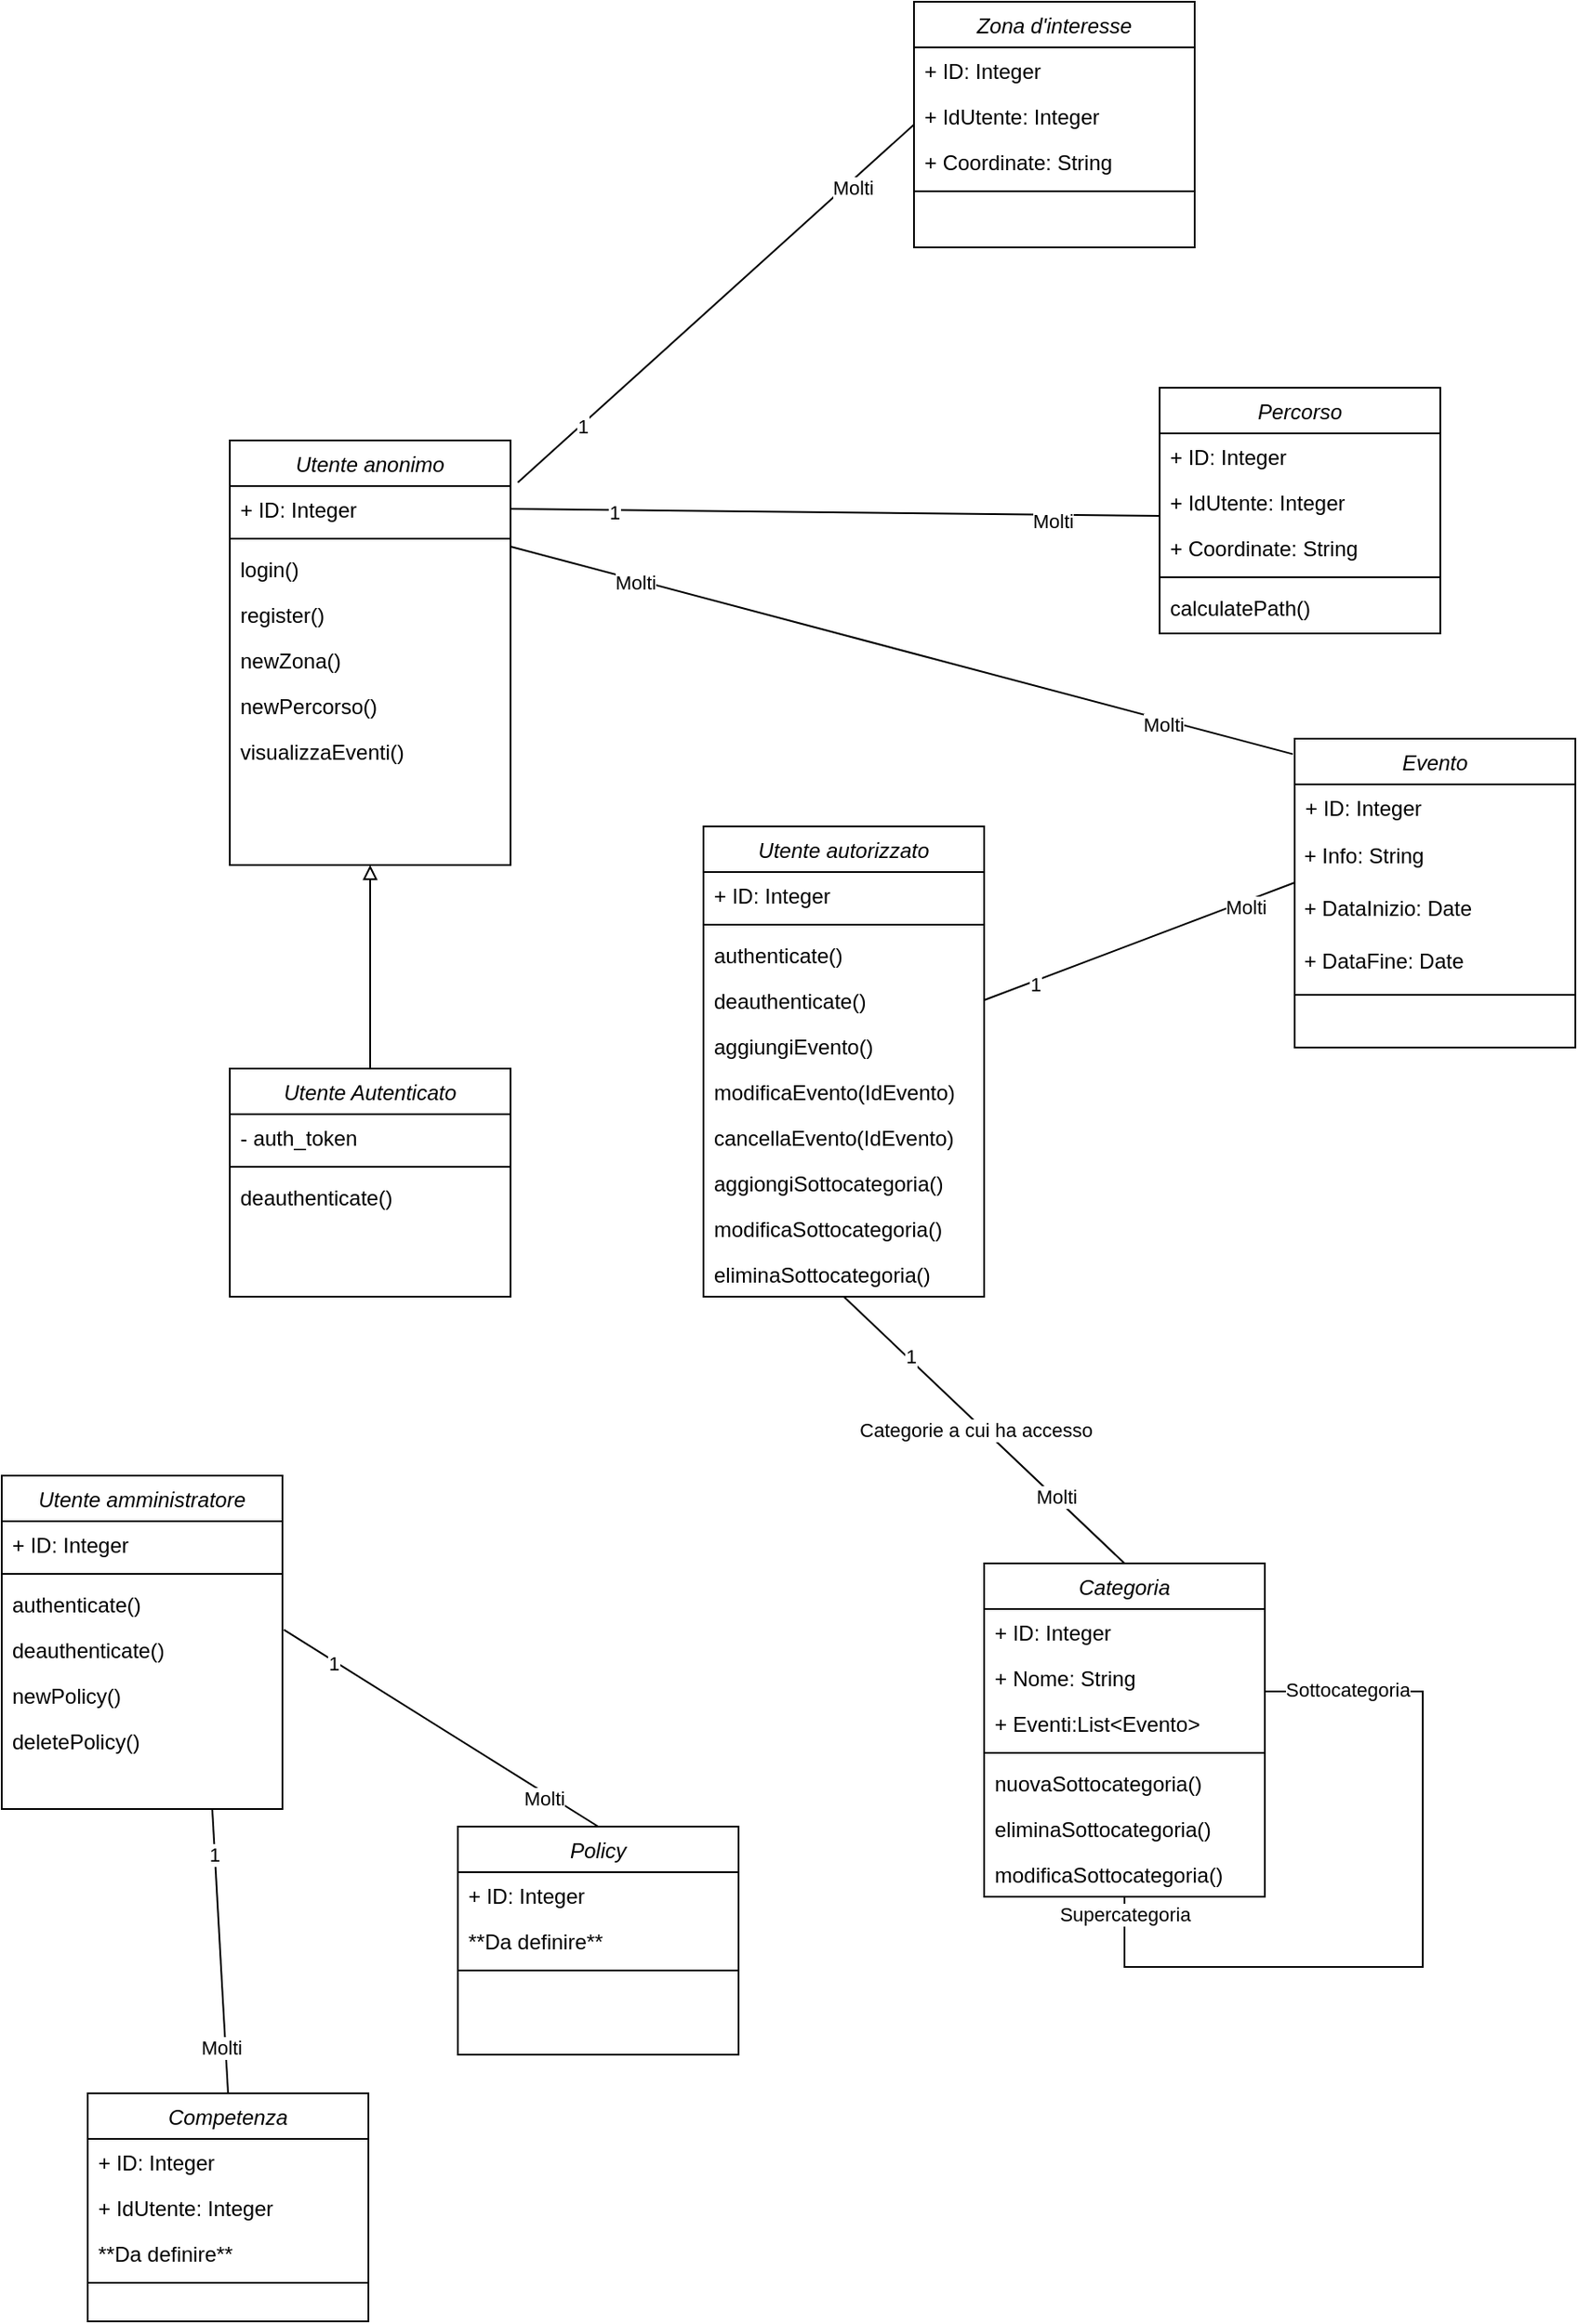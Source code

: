 <?xml version="1.0" encoding="UTF-8"?>
<mxfile version="24.2.5" type="google">
  <diagram id="C5RBs43oDa-KdzZeNtuy" name="Page-1">
    <mxGraphModel dx="1299" dy="1942" grid="1" gridSize="10" guides="1" tooltips="1" connect="1" arrows="1" fold="1" page="1" pageScale="1" pageWidth="827" pageHeight="1169" math="0" shadow="0">
      <root>
        <mxCell id="WIyWlLk6GJQsqaUBKTNV-0" />
        <mxCell id="WIyWlLk6GJQsqaUBKTNV-1" parent="WIyWlLk6GJQsqaUBKTNV-0" />
        <mxCell id="zkfFHV4jXpPFQw0GAbJ--0" value="Utente anonimo" style="swimlane;fontStyle=2;align=center;verticalAlign=top;childLayout=stackLayout;horizontal=1;startSize=26;horizontalStack=0;resizeParent=1;resizeLast=0;collapsible=1;marginBottom=0;rounded=0;shadow=0;strokeWidth=1;" parent="WIyWlLk6GJQsqaUBKTNV-1" vertex="1">
          <mxGeometry x="60" y="60" width="160" height="242" as="geometry">
            <mxRectangle x="220" y="120" width="160" height="26" as="alternateBounds" />
          </mxGeometry>
        </mxCell>
        <mxCell id="zkfFHV4jXpPFQw0GAbJ--1" value="+ ID: Integer" style="text;align=left;verticalAlign=top;spacingLeft=4;spacingRight=4;overflow=hidden;rotatable=0;points=[[0,0.5],[1,0.5]];portConstraint=eastwest;" parent="zkfFHV4jXpPFQw0GAbJ--0" vertex="1">
          <mxGeometry y="26" width="160" height="26" as="geometry" />
        </mxCell>
        <mxCell id="zkfFHV4jXpPFQw0GAbJ--4" value="" style="line;html=1;strokeWidth=1;align=left;verticalAlign=middle;spacingTop=-1;spacingLeft=3;spacingRight=3;rotatable=0;labelPosition=right;points=[];portConstraint=eastwest;" parent="zkfFHV4jXpPFQw0GAbJ--0" vertex="1">
          <mxGeometry y="52" width="160" height="8" as="geometry" />
        </mxCell>
        <mxCell id="zNbjggIn-LUsoocqGlM0-45" value="login()" style="text;align=left;verticalAlign=top;spacingLeft=4;spacingRight=4;overflow=hidden;rotatable=0;points=[[0,0.5],[1,0.5]];portConstraint=eastwest;" vertex="1" parent="zkfFHV4jXpPFQw0GAbJ--0">
          <mxGeometry y="60" width="160" height="26" as="geometry" />
        </mxCell>
        <mxCell id="zNbjggIn-LUsoocqGlM0-46" value="register()" style="text;align=left;verticalAlign=top;spacingLeft=4;spacingRight=4;overflow=hidden;rotatable=0;points=[[0,0.5],[1,0.5]];portConstraint=eastwest;" vertex="1" parent="zkfFHV4jXpPFQw0GAbJ--0">
          <mxGeometry y="86" width="160" height="26" as="geometry" />
        </mxCell>
        <mxCell id="zNbjggIn-LUsoocqGlM0-56" value="newZona()" style="text;align=left;verticalAlign=top;spacingLeft=4;spacingRight=4;overflow=hidden;rotatable=0;points=[[0,0.5],[1,0.5]];portConstraint=eastwest;" vertex="1" parent="zkfFHV4jXpPFQw0GAbJ--0">
          <mxGeometry y="112" width="160" height="26" as="geometry" />
        </mxCell>
        <mxCell id="zNbjggIn-LUsoocqGlM0-57" value="newPercorso()" style="text;align=left;verticalAlign=top;spacingLeft=4;spacingRight=4;overflow=hidden;rotatable=0;points=[[0,0.5],[1,0.5]];portConstraint=eastwest;" vertex="1" parent="zkfFHV4jXpPFQw0GAbJ--0">
          <mxGeometry y="138" width="160" height="26" as="geometry" />
        </mxCell>
        <mxCell id="zNbjggIn-LUsoocqGlM0-58" value="visualizzaEventi()" style="text;align=left;verticalAlign=top;spacingLeft=4;spacingRight=4;overflow=hidden;rotatable=0;points=[[0,0.5],[1,0.5]];portConstraint=eastwest;" vertex="1" parent="zkfFHV4jXpPFQw0GAbJ--0">
          <mxGeometry y="164" width="160" height="26" as="geometry" />
        </mxCell>
        <mxCell id="FFZJWs_gXwAfkZ4UWd3p-1" value="Percorso" style="swimlane;fontStyle=2;align=center;verticalAlign=top;childLayout=stackLayout;horizontal=1;startSize=26;horizontalStack=0;resizeParent=1;resizeLast=0;collapsible=1;marginBottom=0;rounded=0;shadow=0;strokeWidth=1;" parent="WIyWlLk6GJQsqaUBKTNV-1" vertex="1">
          <mxGeometry x="590" y="30" width="160" height="140" as="geometry">
            <mxRectangle x="220" y="120" width="160" height="26" as="alternateBounds" />
          </mxGeometry>
        </mxCell>
        <mxCell id="FFZJWs_gXwAfkZ4UWd3p-2" value="+ ID: Integer" style="text;align=left;verticalAlign=top;spacingLeft=4;spacingRight=4;overflow=hidden;rotatable=0;points=[[0,0.5],[1,0.5]];portConstraint=eastwest;" parent="FFZJWs_gXwAfkZ4UWd3p-1" vertex="1">
          <mxGeometry y="26" width="160" height="26" as="geometry" />
        </mxCell>
        <mxCell id="zNbjggIn-LUsoocqGlM0-65" value="+ IdUtente: Integer" style="text;align=left;verticalAlign=top;spacingLeft=4;spacingRight=4;overflow=hidden;rotatable=0;points=[[0,0.5],[1,0.5]];portConstraint=eastwest;" vertex="1" parent="FFZJWs_gXwAfkZ4UWd3p-1">
          <mxGeometry y="52" width="160" height="26" as="geometry" />
        </mxCell>
        <mxCell id="zNbjggIn-LUsoocqGlM0-66" value="+ Coordinate: String" style="text;align=left;verticalAlign=top;spacingLeft=4;spacingRight=4;overflow=hidden;rotatable=0;points=[[0,0.5],[1,0.5]];portConstraint=eastwest;" vertex="1" parent="FFZJWs_gXwAfkZ4UWd3p-1">
          <mxGeometry y="78" width="160" height="26" as="geometry" />
        </mxCell>
        <mxCell id="FFZJWs_gXwAfkZ4UWd3p-3" value="" style="line;html=1;strokeWidth=1;align=left;verticalAlign=middle;spacingTop=-1;spacingLeft=3;spacingRight=3;rotatable=0;labelPosition=right;points=[];portConstraint=eastwest;" parent="FFZJWs_gXwAfkZ4UWd3p-1" vertex="1">
          <mxGeometry y="104" width="160" height="8" as="geometry" />
        </mxCell>
        <mxCell id="zNbjggIn-LUsoocqGlM0-47" value="calculatePath()" style="text;align=left;verticalAlign=top;spacingLeft=4;spacingRight=4;overflow=hidden;rotatable=0;points=[[0,0.5],[1,0.5]];portConstraint=eastwest;" vertex="1" parent="FFZJWs_gXwAfkZ4UWd3p-1">
          <mxGeometry y="112" width="160" height="26" as="geometry" />
        </mxCell>
        <mxCell id="FFZJWs_gXwAfkZ4UWd3p-6" value="Utente Autenticato" style="swimlane;fontStyle=2;align=center;verticalAlign=top;childLayout=stackLayout;horizontal=1;startSize=26;horizontalStack=0;resizeParent=1;resizeLast=0;collapsible=1;marginBottom=0;rounded=0;shadow=0;strokeWidth=1;" parent="WIyWlLk6GJQsqaUBKTNV-1" vertex="1">
          <mxGeometry x="60" y="418" width="160" height="130" as="geometry">
            <mxRectangle x="60" y="310" width="160" height="26" as="alternateBounds" />
          </mxGeometry>
        </mxCell>
        <mxCell id="FFZJWs_gXwAfkZ4UWd3p-7" value="- auth_token" style="text;align=left;verticalAlign=top;spacingLeft=4;spacingRight=4;overflow=hidden;rotatable=0;points=[[0,0.5],[1,0.5]];portConstraint=eastwest;" parent="FFZJWs_gXwAfkZ4UWd3p-6" vertex="1">
          <mxGeometry y="26" width="160" height="26" as="geometry" />
        </mxCell>
        <mxCell id="FFZJWs_gXwAfkZ4UWd3p-8" value="" style="line;html=1;strokeWidth=1;align=left;verticalAlign=middle;spacingTop=-1;spacingLeft=3;spacingRight=3;rotatable=0;labelPosition=right;points=[];portConstraint=eastwest;" parent="FFZJWs_gXwAfkZ4UWd3p-6" vertex="1">
          <mxGeometry y="52" width="160" height="8" as="geometry" />
        </mxCell>
        <mxCell id="FFZJWs_gXwAfkZ4UWd3p-19" value="deauthenticate()" style="text;align=left;verticalAlign=top;spacingLeft=4;spacingRight=4;overflow=hidden;rotatable=0;points=[[0,0.5],[1,0.5]];portConstraint=eastwest;" parent="FFZJWs_gXwAfkZ4UWd3p-6" vertex="1">
          <mxGeometry y="60" width="160" height="26" as="geometry" />
        </mxCell>
        <mxCell id="FFZJWs_gXwAfkZ4UWd3p-9" value="" style="endArrow=block;html=1;rounded=0;exitX=0.5;exitY=0;exitDx=0;exitDy=0;entryX=0.5;entryY=1;entryDx=0;entryDy=0;endFill=0;strokeWidth=1;" parent="WIyWlLk6GJQsqaUBKTNV-1" source="FFZJWs_gXwAfkZ4UWd3p-6" target="zkfFHV4jXpPFQw0GAbJ--0" edge="1">
          <mxGeometry width="50" height="50" relative="1" as="geometry">
            <mxPoint x="240" y="260" as="sourcePoint" />
            <mxPoint x="290" y="210" as="targetPoint" />
          </mxGeometry>
        </mxCell>
        <mxCell id="FFZJWs_gXwAfkZ4UWd3p-39" style="rounded=0;orthogonalLoop=1;jettySize=auto;html=1;exitX=0.5;exitY=1;exitDx=0;exitDy=0;entryX=0.5;entryY=0;entryDx=0;entryDy=0;endArrow=none;endFill=0;" parent="WIyWlLk6GJQsqaUBKTNV-1" source="FFZJWs_gXwAfkZ4UWd3p-11" target="FFZJWs_gXwAfkZ4UWd3p-27" edge="1">
          <mxGeometry relative="1" as="geometry">
            <mxPoint x="510" y="570" as="targetPoint" />
          </mxGeometry>
        </mxCell>
        <mxCell id="FFZJWs_gXwAfkZ4UWd3p-40" value="1" style="edgeLabel;html=1;align=center;verticalAlign=middle;resizable=0;points=[];" parent="FFZJWs_gXwAfkZ4UWd3p-39" vertex="1" connectable="0">
          <mxGeometry x="-0.54" y="1" relative="1" as="geometry">
            <mxPoint y="-1" as="offset" />
          </mxGeometry>
        </mxCell>
        <mxCell id="FFZJWs_gXwAfkZ4UWd3p-43" value="Molti" style="edgeLabel;html=1;align=center;verticalAlign=middle;resizable=0;points=[];" parent="FFZJWs_gXwAfkZ4UWd3p-39" vertex="1" connectable="0">
          <mxGeometry x="0.5" y="1" relative="1" as="geometry">
            <mxPoint as="offset" />
          </mxGeometry>
        </mxCell>
        <mxCell id="FFZJWs_gXwAfkZ4UWd3p-44" value="Categorie a cui ha accesso" style="edgeLabel;html=1;align=center;verticalAlign=middle;resizable=0;points=[];" parent="FFZJWs_gXwAfkZ4UWd3p-39" vertex="1" connectable="0">
          <mxGeometry x="-0.03" y="-4" relative="1" as="geometry">
            <mxPoint y="-1" as="offset" />
          </mxGeometry>
        </mxCell>
        <mxCell id="FFZJWs_gXwAfkZ4UWd3p-11" value="Utente autorizzato" style="swimlane;fontStyle=2;align=center;verticalAlign=top;childLayout=stackLayout;horizontal=1;startSize=26;horizontalStack=0;resizeParent=1;resizeLast=0;collapsible=1;marginBottom=0;rounded=0;shadow=0;strokeWidth=1;" parent="WIyWlLk6GJQsqaUBKTNV-1" vertex="1">
          <mxGeometry x="330" y="280" width="160" height="268" as="geometry">
            <mxRectangle x="220" y="120" width="160" height="26" as="alternateBounds" />
          </mxGeometry>
        </mxCell>
        <mxCell id="FFZJWs_gXwAfkZ4UWd3p-12" value="+ ID: Integer" style="text;align=left;verticalAlign=top;spacingLeft=4;spacingRight=4;overflow=hidden;rotatable=0;points=[[0,0.5],[1,0.5]];portConstraint=eastwest;" parent="FFZJWs_gXwAfkZ4UWd3p-11" vertex="1">
          <mxGeometry y="26" width="160" height="26" as="geometry" />
        </mxCell>
        <mxCell id="FFZJWs_gXwAfkZ4UWd3p-13" value="" style="line;html=1;strokeWidth=1;align=left;verticalAlign=middle;spacingTop=-1;spacingLeft=3;spacingRight=3;rotatable=0;labelPosition=right;points=[];portConstraint=eastwest;" parent="FFZJWs_gXwAfkZ4UWd3p-11" vertex="1">
          <mxGeometry y="52" width="160" height="8" as="geometry" />
        </mxCell>
        <mxCell id="FFZJWs_gXwAfkZ4UWd3p-20" value="authenticate()" style="text;align=left;verticalAlign=top;spacingLeft=4;spacingRight=4;overflow=hidden;rotatable=0;points=[[0,0.5],[1,0.5]];portConstraint=eastwest;" parent="FFZJWs_gXwAfkZ4UWd3p-11" vertex="1">
          <mxGeometry y="60" width="160" height="26" as="geometry" />
        </mxCell>
        <mxCell id="FFZJWs_gXwAfkZ4UWd3p-21" value="deauthenticate()" style="text;align=left;verticalAlign=top;spacingLeft=4;spacingRight=4;overflow=hidden;rotatable=0;points=[[0,0.5],[1,0.5]];portConstraint=eastwest;" parent="FFZJWs_gXwAfkZ4UWd3p-11" vertex="1">
          <mxGeometry y="86" width="160" height="26" as="geometry" />
        </mxCell>
        <mxCell id="FFZJWs_gXwAfkZ4UWd3p-22" value="aggiungiEvento()" style="text;align=left;verticalAlign=top;spacingLeft=4;spacingRight=4;overflow=hidden;rotatable=0;points=[[0,0.5],[1,0.5]];portConstraint=eastwest;" parent="FFZJWs_gXwAfkZ4UWd3p-11" vertex="1">
          <mxGeometry y="112" width="160" height="26" as="geometry" />
        </mxCell>
        <mxCell id="zNbjggIn-LUsoocqGlM0-24" value="modificaEvento(IdEvento)" style="text;align=left;verticalAlign=top;spacingLeft=4;spacingRight=4;overflow=hidden;rotatable=0;points=[[0,0.5],[1,0.5]];portConstraint=eastwest;" vertex="1" parent="FFZJWs_gXwAfkZ4UWd3p-11">
          <mxGeometry y="138" width="160" height="26" as="geometry" />
        </mxCell>
        <mxCell id="zNbjggIn-LUsoocqGlM0-25" value="cancellaEvento(IdEvento)" style="text;align=left;verticalAlign=top;spacingLeft=4;spacingRight=4;overflow=hidden;rotatable=0;points=[[0,0.5],[1,0.5]];portConstraint=eastwest;" vertex="1" parent="FFZJWs_gXwAfkZ4UWd3p-11">
          <mxGeometry y="164" width="160" height="26" as="geometry" />
        </mxCell>
        <mxCell id="zNbjggIn-LUsoocqGlM0-26" value="aggiongiSottocategoria()" style="text;align=left;verticalAlign=top;spacingLeft=4;spacingRight=4;overflow=hidden;rotatable=0;points=[[0,0.5],[1,0.5]];portConstraint=eastwest;" vertex="1" parent="FFZJWs_gXwAfkZ4UWd3p-11">
          <mxGeometry y="190" width="160" height="26" as="geometry" />
        </mxCell>
        <mxCell id="zNbjggIn-LUsoocqGlM0-48" value="modificaSottocategoria()" style="text;align=left;verticalAlign=top;spacingLeft=4;spacingRight=4;overflow=hidden;rotatable=0;points=[[0,0.5],[1,0.5]];portConstraint=eastwest;" vertex="1" parent="FFZJWs_gXwAfkZ4UWd3p-11">
          <mxGeometry y="216" width="160" height="26" as="geometry" />
        </mxCell>
        <mxCell id="zNbjggIn-LUsoocqGlM0-49" value="eliminaSottocategoria()" style="text;align=left;verticalAlign=top;spacingLeft=4;spacingRight=4;overflow=hidden;rotatable=0;points=[[0,0.5],[1,0.5]];portConstraint=eastwest;" vertex="1" parent="FFZJWs_gXwAfkZ4UWd3p-11">
          <mxGeometry y="242" width="160" height="26" as="geometry" />
        </mxCell>
        <mxCell id="FFZJWs_gXwAfkZ4UWd3p-17" value="" style="rounded=0;orthogonalLoop=1;jettySize=auto;html=1;exitX=1;exitY=0.5;exitDx=0;exitDy=0;entryX=0;entryY=0.5;entryDx=0;entryDy=0;endArrow=none;endFill=0;" parent="WIyWlLk6GJQsqaUBKTNV-1" source="zkfFHV4jXpPFQw0GAbJ--1" edge="1">
          <mxGeometry relative="1" as="geometry">
            <mxPoint x="590" y="103.0" as="targetPoint" />
          </mxGeometry>
        </mxCell>
        <mxCell id="FFZJWs_gXwAfkZ4UWd3p-41" value="1" style="edgeLabel;html=1;align=center;verticalAlign=middle;resizable=0;points=[];" parent="FFZJWs_gXwAfkZ4UWd3p-17" vertex="1" connectable="0">
          <mxGeometry x="-0.681" y="-1" relative="1" as="geometry">
            <mxPoint as="offset" />
          </mxGeometry>
        </mxCell>
        <mxCell id="FFZJWs_gXwAfkZ4UWd3p-42" value="Molti" style="edgeLabel;html=1;align=center;verticalAlign=middle;resizable=0;points=[];" parent="FFZJWs_gXwAfkZ4UWd3p-17" vertex="1" connectable="0">
          <mxGeometry x="0.67" y="-3" relative="1" as="geometry">
            <mxPoint as="offset" />
          </mxGeometry>
        </mxCell>
        <mxCell id="FFZJWs_gXwAfkZ4UWd3p-23" value="Evento" style="swimlane;fontStyle=2;align=center;verticalAlign=top;childLayout=stackLayout;horizontal=1;startSize=26;horizontalStack=0;resizeParent=1;resizeLast=0;collapsible=1;marginBottom=0;rounded=0;shadow=0;strokeWidth=1;" parent="WIyWlLk6GJQsqaUBKTNV-1" vertex="1">
          <mxGeometry x="667" y="230" width="160" height="176" as="geometry">
            <mxRectangle x="220" y="120" width="160" height="26" as="alternateBounds" />
          </mxGeometry>
        </mxCell>
        <mxCell id="FFZJWs_gXwAfkZ4UWd3p-24" value="+ ID: Integer" style="text;align=left;verticalAlign=top;spacingLeft=4;spacingRight=4;overflow=hidden;rotatable=0;points=[[0,0.5],[1,0.5]];portConstraint=eastwest;" parent="FFZJWs_gXwAfkZ4UWd3p-23" vertex="1">
          <mxGeometry y="26" width="160" height="26" as="geometry" />
        </mxCell>
        <mxCell id="zNbjggIn-LUsoocqGlM0-15" value="&amp;nbsp;+ Info: String" style="text;html=1;align=left;verticalAlign=middle;whiteSpace=wrap;rounded=0;" vertex="1" parent="FFZJWs_gXwAfkZ4UWd3p-23">
          <mxGeometry y="52" width="160" height="30" as="geometry" />
        </mxCell>
        <mxCell id="zNbjggIn-LUsoocqGlM0-16" value="&amp;nbsp;+ DataInizio: Date" style="text;html=1;align=left;verticalAlign=middle;whiteSpace=wrap;rounded=0;" vertex="1" parent="FFZJWs_gXwAfkZ4UWd3p-23">
          <mxGeometry y="82" width="160" height="30" as="geometry" />
        </mxCell>
        <mxCell id="zNbjggIn-LUsoocqGlM0-17" value="&amp;nbsp;+ DataFine: Date" style="text;html=1;align=left;verticalAlign=middle;whiteSpace=wrap;rounded=0;" vertex="1" parent="FFZJWs_gXwAfkZ4UWd3p-23">
          <mxGeometry y="112" width="160" height="30" as="geometry" />
        </mxCell>
        <mxCell id="FFZJWs_gXwAfkZ4UWd3p-25" value="" style="line;html=1;strokeWidth=1;align=left;verticalAlign=middle;spacingTop=-1;spacingLeft=3;spacingRight=3;rotatable=0;labelPosition=right;points=[];portConstraint=eastwest;" parent="FFZJWs_gXwAfkZ4UWd3p-23" vertex="1">
          <mxGeometry y="142" width="160" height="8" as="geometry" />
        </mxCell>
        <mxCell id="FFZJWs_gXwAfkZ4UWd3p-27" value="Categoria" style="swimlane;fontStyle=2;align=center;verticalAlign=top;childLayout=stackLayout;horizontal=1;startSize=26;horizontalStack=0;resizeParent=1;resizeLast=0;collapsible=1;marginBottom=0;rounded=0;shadow=0;strokeWidth=1;" parent="WIyWlLk6GJQsqaUBKTNV-1" vertex="1">
          <mxGeometry x="490" y="700" width="160" height="190" as="geometry">
            <mxRectangle x="220" y="120" width="160" height="26" as="alternateBounds" />
          </mxGeometry>
        </mxCell>
        <mxCell id="FFZJWs_gXwAfkZ4UWd3p-28" value="+ ID: Integer" style="text;align=left;verticalAlign=top;spacingLeft=4;spacingRight=4;overflow=hidden;rotatable=0;points=[[0,0.5],[1,0.5]];portConstraint=eastwest;" parent="FFZJWs_gXwAfkZ4UWd3p-27" vertex="1">
          <mxGeometry y="26" width="160" height="26" as="geometry" />
        </mxCell>
        <mxCell id="zNbjggIn-LUsoocqGlM0-55" value="+ Nome: String" style="text;align=left;verticalAlign=top;spacingLeft=4;spacingRight=4;overflow=hidden;rotatable=0;points=[[0,0.5],[1,0.5]];portConstraint=eastwest;" vertex="1" parent="FFZJWs_gXwAfkZ4UWd3p-27">
          <mxGeometry y="52" width="160" height="26" as="geometry" />
        </mxCell>
        <mxCell id="zNbjggIn-LUsoocqGlM0-54" value="+ Eventi:List&lt;Evento&gt;" style="text;align=left;verticalAlign=top;spacingLeft=4;spacingRight=4;overflow=hidden;rotatable=0;points=[[0,0.5],[1,0.5]];portConstraint=eastwest;" vertex="1" parent="FFZJWs_gXwAfkZ4UWd3p-27">
          <mxGeometry y="78" width="160" height="26" as="geometry" />
        </mxCell>
        <mxCell id="FFZJWs_gXwAfkZ4UWd3p-29" value="" style="line;html=1;strokeWidth=1;align=left;verticalAlign=middle;spacingTop=-1;spacingLeft=3;spacingRight=3;rotatable=0;labelPosition=right;points=[];portConstraint=eastwest;" parent="FFZJWs_gXwAfkZ4UWd3p-27" vertex="1">
          <mxGeometry y="104" width="160" height="8" as="geometry" />
        </mxCell>
        <mxCell id="FFZJWs_gXwAfkZ4UWd3p-31" style="edgeStyle=orthogonalEdgeStyle;rounded=0;orthogonalLoop=1;jettySize=auto;html=1;exitX=1;exitY=0.5;exitDx=0;exitDy=0;entryX=0.5;entryY=1;entryDx=0;entryDy=0;endArrow=none;endFill=0;" parent="FFZJWs_gXwAfkZ4UWd3p-27" target="FFZJWs_gXwAfkZ4UWd3p-27" edge="1">
          <mxGeometry relative="1" as="geometry">
            <Array as="points">
              <mxPoint x="250" y="73" />
              <mxPoint x="250" y="230" />
              <mxPoint x="80" y="230" />
            </Array>
            <mxPoint x="160" y="73" as="sourcePoint" />
          </mxGeometry>
        </mxCell>
        <mxCell id="FFZJWs_gXwAfkZ4UWd3p-32" value="Sottocategoria" style="edgeLabel;html=1;align=center;verticalAlign=middle;resizable=0;points=[];" parent="FFZJWs_gXwAfkZ4UWd3p-31" vertex="1" connectable="0">
          <mxGeometry x="-0.794" y="1" relative="1" as="geometry">
            <mxPoint as="offset" />
          </mxGeometry>
        </mxCell>
        <mxCell id="FFZJWs_gXwAfkZ4UWd3p-33" value="&lt;div&gt;Supercategoria&lt;/div&gt;" style="edgeLabel;html=1;align=center;verticalAlign=middle;resizable=0;points=[];" parent="FFZJWs_gXwAfkZ4UWd3p-31" vertex="1" connectable="0">
          <mxGeometry x="0.846" y="-4" relative="1" as="geometry">
            <mxPoint x="-4" y="-25" as="offset" />
          </mxGeometry>
        </mxCell>
        <mxCell id="zNbjggIn-LUsoocqGlM0-50" value="nuovaSottocategoria()" style="text;align=left;verticalAlign=top;spacingLeft=4;spacingRight=4;overflow=hidden;rotatable=0;points=[[0,0.5],[1,0.5]];portConstraint=eastwest;" vertex="1" parent="FFZJWs_gXwAfkZ4UWd3p-27">
          <mxGeometry y="112" width="160" height="26" as="geometry" />
        </mxCell>
        <mxCell id="zNbjggIn-LUsoocqGlM0-52" value="eliminaSottocategoria()" style="text;align=left;verticalAlign=top;spacingLeft=4;spacingRight=4;overflow=hidden;rotatable=0;points=[[0,0.5],[1,0.5]];portConstraint=eastwest;" vertex="1" parent="FFZJWs_gXwAfkZ4UWd3p-27">
          <mxGeometry y="138" width="160" height="26" as="geometry" />
        </mxCell>
        <mxCell id="zNbjggIn-LUsoocqGlM0-51" value="modificaSottocategoria()" style="text;align=left;verticalAlign=top;spacingLeft=4;spacingRight=4;overflow=hidden;rotatable=0;points=[[0,0.5],[1,0.5]];portConstraint=eastwest;" vertex="1" parent="FFZJWs_gXwAfkZ4UWd3p-27">
          <mxGeometry y="164" width="160" height="26" as="geometry" />
        </mxCell>
        <mxCell id="zNbjggIn-LUsoocqGlM0-8" value="" style="rounded=0;orthogonalLoop=1;jettySize=auto;html=1;exitX=1;exitY=0.5;exitDx=0;exitDy=0;entryX=0;entryY=1;entryDx=0;entryDy=0;endArrow=none;endFill=0;" edge="1" parent="WIyWlLk6GJQsqaUBKTNV-1" source="FFZJWs_gXwAfkZ4UWd3p-21" target="zNbjggIn-LUsoocqGlM0-15">
          <mxGeometry relative="1" as="geometry">
            <mxPoint x="230" y="109" as="sourcePoint" />
            <mxPoint x="600" y="113" as="targetPoint" />
          </mxGeometry>
        </mxCell>
        <mxCell id="zNbjggIn-LUsoocqGlM0-9" value="1" style="edgeLabel;html=1;align=center;verticalAlign=middle;resizable=0;points=[];" vertex="1" connectable="0" parent="zNbjggIn-LUsoocqGlM0-8">
          <mxGeometry x="-0.681" y="-1" relative="1" as="geometry">
            <mxPoint as="offset" />
          </mxGeometry>
        </mxCell>
        <mxCell id="zNbjggIn-LUsoocqGlM0-10" value="Molti" style="edgeLabel;html=1;align=center;verticalAlign=middle;resizable=0;points=[];" vertex="1" connectable="0" parent="zNbjggIn-LUsoocqGlM0-8">
          <mxGeometry x="0.67" y="-3" relative="1" as="geometry">
            <mxPoint as="offset" />
          </mxGeometry>
        </mxCell>
        <mxCell id="zNbjggIn-LUsoocqGlM0-18" value="Utente amministratore" style="swimlane;fontStyle=2;align=center;verticalAlign=top;childLayout=stackLayout;horizontal=1;startSize=26;horizontalStack=0;resizeParent=1;resizeLast=0;collapsible=1;marginBottom=0;rounded=0;shadow=0;strokeWidth=1;" vertex="1" parent="WIyWlLk6GJQsqaUBKTNV-1">
          <mxGeometry x="-70" y="650" width="160" height="190" as="geometry">
            <mxRectangle x="220" y="120" width="160" height="26" as="alternateBounds" />
          </mxGeometry>
        </mxCell>
        <mxCell id="zNbjggIn-LUsoocqGlM0-19" value="+ ID: Integer" style="text;align=left;verticalAlign=top;spacingLeft=4;spacingRight=4;overflow=hidden;rotatable=0;points=[[0,0.5],[1,0.5]];portConstraint=eastwest;" vertex="1" parent="zNbjggIn-LUsoocqGlM0-18">
          <mxGeometry y="26" width="160" height="26" as="geometry" />
        </mxCell>
        <mxCell id="zNbjggIn-LUsoocqGlM0-20" value="" style="line;html=1;strokeWidth=1;align=left;verticalAlign=middle;spacingTop=-1;spacingLeft=3;spacingRight=3;rotatable=0;labelPosition=right;points=[];portConstraint=eastwest;" vertex="1" parent="zNbjggIn-LUsoocqGlM0-18">
          <mxGeometry y="52" width="160" height="8" as="geometry" />
        </mxCell>
        <mxCell id="zNbjggIn-LUsoocqGlM0-21" value="authenticate()" style="text;align=left;verticalAlign=top;spacingLeft=4;spacingRight=4;overflow=hidden;rotatable=0;points=[[0,0.5],[1,0.5]];portConstraint=eastwest;" vertex="1" parent="zNbjggIn-LUsoocqGlM0-18">
          <mxGeometry y="60" width="160" height="26" as="geometry" />
        </mxCell>
        <mxCell id="zNbjggIn-LUsoocqGlM0-22" value="deauthenticate()" style="text;align=left;verticalAlign=top;spacingLeft=4;spacingRight=4;overflow=hidden;rotatable=0;points=[[0,0.5],[1,0.5]];portConstraint=eastwest;" vertex="1" parent="zNbjggIn-LUsoocqGlM0-18">
          <mxGeometry y="86" width="160" height="26" as="geometry" />
        </mxCell>
        <mxCell id="zNbjggIn-LUsoocqGlM0-36" value="newPolicy()" style="text;align=left;verticalAlign=top;spacingLeft=4;spacingRight=4;overflow=hidden;rotatable=0;points=[[0,0.5],[1,0.5]];portConstraint=eastwest;" vertex="1" parent="zNbjggIn-LUsoocqGlM0-18">
          <mxGeometry y="112" width="160" height="26" as="geometry" />
        </mxCell>
        <mxCell id="zNbjggIn-LUsoocqGlM0-37" value="deletePolicy()" style="text;align=left;verticalAlign=top;spacingLeft=4;spacingRight=4;overflow=hidden;rotatable=0;points=[[0,0.5],[1,0.5]];portConstraint=eastwest;" vertex="1" parent="zNbjggIn-LUsoocqGlM0-18">
          <mxGeometry y="138" width="160" height="26" as="geometry" />
        </mxCell>
        <mxCell id="zNbjggIn-LUsoocqGlM0-28" value="Zona d&#39;interesse" style="swimlane;fontStyle=2;align=center;verticalAlign=top;childLayout=stackLayout;horizontal=1;startSize=26;horizontalStack=0;resizeParent=1;resizeLast=0;collapsible=1;marginBottom=0;rounded=0;shadow=0;strokeWidth=1;" vertex="1" parent="WIyWlLk6GJQsqaUBKTNV-1">
          <mxGeometry x="450" y="-190" width="160" height="140" as="geometry">
            <mxRectangle x="220" y="120" width="160" height="26" as="alternateBounds" />
          </mxGeometry>
        </mxCell>
        <mxCell id="zNbjggIn-LUsoocqGlM0-29" value="+ ID: Integer" style="text;align=left;verticalAlign=top;spacingLeft=4;spacingRight=4;overflow=hidden;rotatable=0;points=[[0,0.5],[1,0.5]];portConstraint=eastwest;" vertex="1" parent="zNbjggIn-LUsoocqGlM0-28">
          <mxGeometry y="26" width="160" height="26" as="geometry" />
        </mxCell>
        <mxCell id="zNbjggIn-LUsoocqGlM0-32" value="+ IdUtente: Integer" style="text;align=left;verticalAlign=top;spacingLeft=4;spacingRight=4;overflow=hidden;rotatable=0;points=[[0,0.5],[1,0.5]];portConstraint=eastwest;" vertex="1" parent="zNbjggIn-LUsoocqGlM0-28">
          <mxGeometry y="52" width="160" height="26" as="geometry" />
        </mxCell>
        <mxCell id="zNbjggIn-LUsoocqGlM0-63" value="+ Coordinate: String" style="text;align=left;verticalAlign=top;spacingLeft=4;spacingRight=4;overflow=hidden;rotatable=0;points=[[0,0.5],[1,0.5]];portConstraint=eastwest;" vertex="1" parent="zNbjggIn-LUsoocqGlM0-28">
          <mxGeometry y="78" width="160" height="26" as="geometry" />
        </mxCell>
        <mxCell id="zNbjggIn-LUsoocqGlM0-30" value="" style="line;html=1;strokeWidth=1;align=left;verticalAlign=middle;spacingTop=-1;spacingLeft=3;spacingRight=3;rotatable=0;labelPosition=right;points=[];portConstraint=eastwest;" vertex="1" parent="zNbjggIn-LUsoocqGlM0-28">
          <mxGeometry y="104" width="160" height="8" as="geometry" />
        </mxCell>
        <mxCell id="zNbjggIn-LUsoocqGlM0-33" value="" style="rounded=0;orthogonalLoop=1;jettySize=auto;html=1;exitX=1.026;exitY=0.099;exitDx=0;exitDy=0;entryX=0;entryY=0.5;entryDx=0;entryDy=0;endArrow=none;endFill=0;exitPerimeter=0;" edge="1" parent="WIyWlLk6GJQsqaUBKTNV-1" source="zkfFHV4jXpPFQw0GAbJ--0" target="zNbjggIn-LUsoocqGlM0-28">
          <mxGeometry relative="1" as="geometry">
            <mxPoint x="230" y="80" as="sourcePoint" />
            <mxPoint x="600" y="84" as="targetPoint" />
          </mxGeometry>
        </mxCell>
        <mxCell id="zNbjggIn-LUsoocqGlM0-34" value="1" style="edgeLabel;html=1;align=center;verticalAlign=middle;resizable=0;points=[];" vertex="1" connectable="0" parent="zNbjggIn-LUsoocqGlM0-33">
          <mxGeometry x="-0.681" y="-1" relative="1" as="geometry">
            <mxPoint as="offset" />
          </mxGeometry>
        </mxCell>
        <mxCell id="zNbjggIn-LUsoocqGlM0-35" value="Molti" style="edgeLabel;html=1;align=center;verticalAlign=middle;resizable=0;points=[];" vertex="1" connectable="0" parent="zNbjggIn-LUsoocqGlM0-33">
          <mxGeometry x="0.67" y="-3" relative="1" as="geometry">
            <mxPoint as="offset" />
          </mxGeometry>
        </mxCell>
        <mxCell id="zNbjggIn-LUsoocqGlM0-38" value="Policy" style="swimlane;fontStyle=2;align=center;verticalAlign=top;childLayout=stackLayout;horizontal=1;startSize=26;horizontalStack=0;resizeParent=1;resizeLast=0;collapsible=1;marginBottom=0;rounded=0;shadow=0;strokeWidth=1;" vertex="1" parent="WIyWlLk6GJQsqaUBKTNV-1">
          <mxGeometry x="190" y="850" width="160" height="130" as="geometry">
            <mxRectangle x="60" y="310" width="160" height="26" as="alternateBounds" />
          </mxGeometry>
        </mxCell>
        <mxCell id="zNbjggIn-LUsoocqGlM0-39" value="+ ID: Integer" style="text;align=left;verticalAlign=top;spacingLeft=4;spacingRight=4;overflow=hidden;rotatable=0;points=[[0,0.5],[1,0.5]];portConstraint=eastwest;" vertex="1" parent="zNbjggIn-LUsoocqGlM0-38">
          <mxGeometry y="26" width="160" height="26" as="geometry" />
        </mxCell>
        <mxCell id="zNbjggIn-LUsoocqGlM0-62" value="**Da definire**" style="text;align=left;verticalAlign=top;spacingLeft=4;spacingRight=4;overflow=hidden;rotatable=0;points=[[0,0.5],[1,0.5]];portConstraint=eastwest;" vertex="1" parent="zNbjggIn-LUsoocqGlM0-38">
          <mxGeometry y="52" width="160" height="26" as="geometry" />
        </mxCell>
        <mxCell id="zNbjggIn-LUsoocqGlM0-40" value="" style="line;html=1;strokeWidth=1;align=left;verticalAlign=middle;spacingTop=-1;spacingLeft=3;spacingRight=3;rotatable=0;labelPosition=right;points=[];portConstraint=eastwest;" vertex="1" parent="zNbjggIn-LUsoocqGlM0-38">
          <mxGeometry y="78" width="160" height="8" as="geometry" />
        </mxCell>
        <mxCell id="zNbjggIn-LUsoocqGlM0-42" value="" style="rounded=0;orthogonalLoop=1;jettySize=auto;html=1;exitX=1.005;exitY=0.07;exitDx=0;exitDy=0;entryX=0.5;entryY=0;entryDx=0;entryDy=0;endArrow=none;endFill=0;exitPerimeter=0;" edge="1" parent="WIyWlLk6GJQsqaUBKTNV-1" source="zNbjggIn-LUsoocqGlM0-22" target="zNbjggIn-LUsoocqGlM0-38">
          <mxGeometry relative="1" as="geometry">
            <mxPoint x="110" y="760" as="sourcePoint" />
            <mxPoint x="480" y="764" as="targetPoint" />
          </mxGeometry>
        </mxCell>
        <mxCell id="zNbjggIn-LUsoocqGlM0-43" value="1" style="edgeLabel;html=1;align=center;verticalAlign=middle;resizable=0;points=[];" vertex="1" connectable="0" parent="zNbjggIn-LUsoocqGlM0-42">
          <mxGeometry x="-0.681" y="-1" relative="1" as="geometry">
            <mxPoint as="offset" />
          </mxGeometry>
        </mxCell>
        <mxCell id="zNbjggIn-LUsoocqGlM0-44" value="Molti" style="edgeLabel;html=1;align=center;verticalAlign=middle;resizable=0;points=[];" vertex="1" connectable="0" parent="zNbjggIn-LUsoocqGlM0-42">
          <mxGeometry x="0.67" y="-3" relative="1" as="geometry">
            <mxPoint as="offset" />
          </mxGeometry>
        </mxCell>
        <mxCell id="zNbjggIn-LUsoocqGlM0-59" value="" style="rounded=0;orthogonalLoop=1;jettySize=auto;html=1;exitX=1;exitY=0.25;exitDx=0;exitDy=0;entryX=-0.006;entryY=0.05;entryDx=0;entryDy=0;endArrow=none;endFill=0;entryPerimeter=0;" edge="1" parent="WIyWlLk6GJQsqaUBKTNV-1" source="zkfFHV4jXpPFQw0GAbJ--0" target="FFZJWs_gXwAfkZ4UWd3p-23">
          <mxGeometry relative="1" as="geometry">
            <mxPoint x="240" y="179" as="sourcePoint" />
            <mxPoint x="610" y="183.0" as="targetPoint" />
          </mxGeometry>
        </mxCell>
        <mxCell id="zNbjggIn-LUsoocqGlM0-60" value="Molti" style="edgeLabel;html=1;align=center;verticalAlign=middle;resizable=0;points=[];" vertex="1" connectable="0" parent="zNbjggIn-LUsoocqGlM0-59">
          <mxGeometry x="-0.681" y="-1" relative="1" as="geometry">
            <mxPoint as="offset" />
          </mxGeometry>
        </mxCell>
        <mxCell id="zNbjggIn-LUsoocqGlM0-61" value="Molti" style="edgeLabel;html=1;align=center;verticalAlign=middle;resizable=0;points=[];" vertex="1" connectable="0" parent="zNbjggIn-LUsoocqGlM0-59">
          <mxGeometry x="0.67" y="-3" relative="1" as="geometry">
            <mxPoint as="offset" />
          </mxGeometry>
        </mxCell>
        <mxCell id="zNbjggIn-LUsoocqGlM0-67" value="Competenza" style="swimlane;fontStyle=2;align=center;verticalAlign=top;childLayout=stackLayout;horizontal=1;startSize=26;horizontalStack=0;resizeParent=1;resizeLast=0;collapsible=1;marginBottom=0;rounded=0;shadow=0;strokeWidth=1;" vertex="1" parent="WIyWlLk6GJQsqaUBKTNV-1">
          <mxGeometry x="-21" y="1002" width="160" height="130" as="geometry">
            <mxRectangle x="60" y="310" width="160" height="26" as="alternateBounds" />
          </mxGeometry>
        </mxCell>
        <mxCell id="zNbjggIn-LUsoocqGlM0-68" value="+ ID: Integer" style="text;align=left;verticalAlign=top;spacingLeft=4;spacingRight=4;overflow=hidden;rotatable=0;points=[[0,0.5],[1,0.5]];portConstraint=eastwest;" vertex="1" parent="zNbjggIn-LUsoocqGlM0-67">
          <mxGeometry y="26" width="160" height="26" as="geometry" />
        </mxCell>
        <mxCell id="zNbjggIn-LUsoocqGlM0-74" value="+ IdUtente: Integer" style="text;align=left;verticalAlign=top;spacingLeft=4;spacingRight=4;overflow=hidden;rotatable=0;points=[[0,0.5],[1,0.5]];portConstraint=eastwest;" vertex="1" parent="zNbjggIn-LUsoocqGlM0-67">
          <mxGeometry y="52" width="160" height="26" as="geometry" />
        </mxCell>
        <mxCell id="zNbjggIn-LUsoocqGlM0-69" value="**Da definire**" style="text;align=left;verticalAlign=top;spacingLeft=4;spacingRight=4;overflow=hidden;rotatable=0;points=[[0,0.5],[1,0.5]];portConstraint=eastwest;" vertex="1" parent="zNbjggIn-LUsoocqGlM0-67">
          <mxGeometry y="78" width="160" height="26" as="geometry" />
        </mxCell>
        <mxCell id="zNbjggIn-LUsoocqGlM0-70" value="" style="line;html=1;strokeWidth=1;align=left;verticalAlign=middle;spacingTop=-1;spacingLeft=3;spacingRight=3;rotatable=0;labelPosition=right;points=[];portConstraint=eastwest;" vertex="1" parent="zNbjggIn-LUsoocqGlM0-67">
          <mxGeometry y="104" width="160" height="8" as="geometry" />
        </mxCell>
        <mxCell id="zNbjggIn-LUsoocqGlM0-71" value="" style="rounded=0;orthogonalLoop=1;jettySize=auto;html=1;exitX=0.75;exitY=1;exitDx=0;exitDy=0;entryX=0.5;entryY=0;entryDx=0;entryDy=0;endArrow=none;endFill=0;" edge="1" parent="WIyWlLk6GJQsqaUBKTNV-1" target="zNbjggIn-LUsoocqGlM0-67" source="zNbjggIn-LUsoocqGlM0-18">
          <mxGeometry relative="1" as="geometry">
            <mxPoint x="-120" y="890" as="sourcePoint" />
            <mxPoint x="269" y="916" as="targetPoint" />
          </mxGeometry>
        </mxCell>
        <mxCell id="zNbjggIn-LUsoocqGlM0-72" value="1" style="edgeLabel;html=1;align=center;verticalAlign=middle;resizable=0;points=[];" vertex="1" connectable="0" parent="zNbjggIn-LUsoocqGlM0-71">
          <mxGeometry x="-0.681" y="-1" relative="1" as="geometry">
            <mxPoint as="offset" />
          </mxGeometry>
        </mxCell>
        <mxCell id="zNbjggIn-LUsoocqGlM0-73" value="Molti" style="edgeLabel;html=1;align=center;verticalAlign=middle;resizable=0;points=[];" vertex="1" connectable="0" parent="zNbjggIn-LUsoocqGlM0-71">
          <mxGeometry x="0.67" y="-3" relative="1" as="geometry">
            <mxPoint as="offset" />
          </mxGeometry>
        </mxCell>
      </root>
    </mxGraphModel>
  </diagram>
</mxfile>
